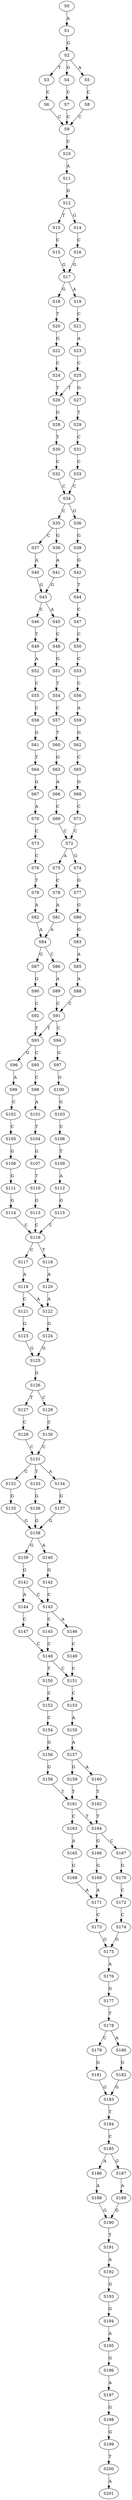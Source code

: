 strict digraph  {
	S0 -> S1 [ label = A ];
	S1 -> S2 [ label = G ];
	S2 -> S3 [ label = T ];
	S2 -> S4 [ label = G ];
	S2 -> S5 [ label = A ];
	S3 -> S6 [ label = C ];
	S4 -> S7 [ label = C ];
	S5 -> S8 [ label = C ];
	S6 -> S9 [ label = C ];
	S7 -> S9 [ label = C ];
	S8 -> S9 [ label = C ];
	S9 -> S10 [ label = C ];
	S10 -> S11 [ label = A ];
	S11 -> S12 [ label = G ];
	S12 -> S13 [ label = T ];
	S12 -> S14 [ label = G ];
	S13 -> S15 [ label = C ];
	S14 -> S16 [ label = C ];
	S15 -> S17 [ label = G ];
	S16 -> S17 [ label = G ];
	S17 -> S18 [ label = G ];
	S17 -> S19 [ label = A ];
	S18 -> S20 [ label = T ];
	S19 -> S21 [ label = C ];
	S20 -> S22 [ label = G ];
	S21 -> S23 [ label = A ];
	S22 -> S24 [ label = C ];
	S23 -> S25 [ label = C ];
	S24 -> S26 [ label = T ];
	S25 -> S27 [ label = G ];
	S25 -> S26 [ label = T ];
	S26 -> S28 [ label = G ];
	S27 -> S29 [ label = T ];
	S28 -> S30 [ label = T ];
	S29 -> S31 [ label = C ];
	S30 -> S32 [ label = C ];
	S31 -> S33 [ label = C ];
	S32 -> S34 [ label = C ];
	S33 -> S34 [ label = C ];
	S34 -> S35 [ label = C ];
	S34 -> S36 [ label = G ];
	S35 -> S37 [ label = C ];
	S35 -> S38 [ label = G ];
	S36 -> S39 [ label = G ];
	S37 -> S40 [ label = A ];
	S38 -> S41 [ label = A ];
	S39 -> S42 [ label = G ];
	S40 -> S43 [ label = G ];
	S41 -> S43 [ label = G ];
	S42 -> S44 [ label = T ];
	S43 -> S45 [ label = A ];
	S43 -> S46 [ label = C ];
	S44 -> S47 [ label = C ];
	S45 -> S48 [ label = C ];
	S46 -> S49 [ label = T ];
	S47 -> S50 [ label = C ];
	S48 -> S51 [ label = G ];
	S49 -> S52 [ label = A ];
	S50 -> S53 [ label = C ];
	S51 -> S54 [ label = T ];
	S52 -> S55 [ label = C ];
	S53 -> S56 [ label = C ];
	S54 -> S57 [ label = C ];
	S55 -> S58 [ label = C ];
	S56 -> S59 [ label = A ];
	S57 -> S60 [ label = T ];
	S58 -> S61 [ label = G ];
	S59 -> S62 [ label = G ];
	S60 -> S63 [ label = G ];
	S61 -> S64 [ label = T ];
	S62 -> S65 [ label = C ];
	S63 -> S66 [ label = A ];
	S64 -> S67 [ label = G ];
	S65 -> S68 [ label = G ];
	S66 -> S69 [ label = C ];
	S67 -> S70 [ label = A ];
	S68 -> S71 [ label = C ];
	S69 -> S72 [ label = C ];
	S70 -> S73 [ label = C ];
	S71 -> S72 [ label = C ];
	S72 -> S74 [ label = G ];
	S72 -> S75 [ label = A ];
	S73 -> S76 [ label = C ];
	S74 -> S77 [ label = G ];
	S75 -> S78 [ label = C ];
	S76 -> S79 [ label = T ];
	S77 -> S80 [ label = G ];
	S78 -> S81 [ label = A ];
	S79 -> S82 [ label = A ];
	S80 -> S83 [ label = G ];
	S81 -> S84 [ label = A ];
	S82 -> S84 [ label = A ];
	S83 -> S85 [ label = A ];
	S84 -> S86 [ label = C ];
	S84 -> S87 [ label = G ];
	S85 -> S88 [ label = A ];
	S86 -> S89 [ label = A ];
	S87 -> S90 [ label = G ];
	S88 -> S91 [ label = C ];
	S89 -> S91 [ label = C ];
	S90 -> S92 [ label = C ];
	S91 -> S93 [ label = T ];
	S91 -> S94 [ label = C ];
	S92 -> S93 [ label = T ];
	S93 -> S95 [ label = C ];
	S93 -> S96 [ label = G ];
	S94 -> S97 [ label = G ];
	S95 -> S98 [ label = C ];
	S96 -> S99 [ label = A ];
	S97 -> S100 [ label = G ];
	S98 -> S101 [ label = A ];
	S99 -> S102 [ label = C ];
	S100 -> S103 [ label = G ];
	S101 -> S104 [ label = T ];
	S102 -> S105 [ label = C ];
	S103 -> S106 [ label = C ];
	S104 -> S107 [ label = G ];
	S105 -> S108 [ label = G ];
	S106 -> S109 [ label = T ];
	S107 -> S110 [ label = T ];
	S108 -> S111 [ label = G ];
	S109 -> S112 [ label = A ];
	S110 -> S113 [ label = G ];
	S111 -> S114 [ label = G ];
	S112 -> S115 [ label = G ];
	S113 -> S116 [ label = C ];
	S114 -> S116 [ label = C ];
	S115 -> S116 [ label = C ];
	S116 -> S117 [ label = C ];
	S116 -> S118 [ label = T ];
	S117 -> S119 [ label = A ];
	S118 -> S120 [ label = A ];
	S119 -> S121 [ label = C ];
	S119 -> S122 [ label = A ];
	S120 -> S122 [ label = A ];
	S121 -> S123 [ label = G ];
	S122 -> S124 [ label = G ];
	S123 -> S125 [ label = G ];
	S124 -> S125 [ label = G ];
	S125 -> S126 [ label = G ];
	S126 -> S127 [ label = T ];
	S126 -> S128 [ label = C ];
	S127 -> S129 [ label = C ];
	S128 -> S130 [ label = C ];
	S129 -> S131 [ label = C ];
	S130 -> S131 [ label = C ];
	S131 -> S132 [ label = C ];
	S131 -> S133 [ label = T ];
	S131 -> S134 [ label = A ];
	S132 -> S135 [ label = G ];
	S133 -> S136 [ label = G ];
	S134 -> S137 [ label = G ];
	S135 -> S138 [ label = G ];
	S136 -> S138 [ label = G ];
	S137 -> S138 [ label = G ];
	S138 -> S139 [ label = G ];
	S138 -> S140 [ label = A ];
	S139 -> S141 [ label = G ];
	S140 -> S142 [ label = G ];
	S141 -> S143 [ label = C ];
	S141 -> S144 [ label = A ];
	S142 -> S143 [ label = C ];
	S143 -> S145 [ label = C ];
	S143 -> S146 [ label = A ];
	S144 -> S147 [ label = C ];
	S145 -> S148 [ label = C ];
	S146 -> S149 [ label = C ];
	S147 -> S148 [ label = C ];
	S148 -> S150 [ label = T ];
	S148 -> S151 [ label = C ];
	S149 -> S151 [ label = C ];
	S150 -> S152 [ label = C ];
	S151 -> S153 [ label = C ];
	S152 -> S154 [ label = C ];
	S153 -> S155 [ label = A ];
	S154 -> S156 [ label = G ];
	S155 -> S157 [ label = A ];
	S156 -> S158 [ label = G ];
	S157 -> S159 [ label = G ];
	S157 -> S160 [ label = A ];
	S158 -> S161 [ label = T ];
	S159 -> S161 [ label = T ];
	S160 -> S162 [ label = T ];
	S161 -> S163 [ label = C ];
	S161 -> S164 [ label = T ];
	S162 -> S164 [ label = T ];
	S163 -> S165 [ label = A ];
	S164 -> S166 [ label = G ];
	S164 -> S167 [ label = C ];
	S165 -> S168 [ label = G ];
	S166 -> S169 [ label = G ];
	S167 -> S170 [ label = G ];
	S168 -> S171 [ label = A ];
	S169 -> S171 [ label = A ];
	S170 -> S172 [ label = C ];
	S171 -> S173 [ label = C ];
	S172 -> S174 [ label = C ];
	S173 -> S175 [ label = G ];
	S174 -> S175 [ label = G ];
	S175 -> S176 [ label = A ];
	S176 -> S177 [ label = G ];
	S177 -> S178 [ label = T ];
	S178 -> S179 [ label = C ];
	S178 -> S180 [ label = A ];
	S179 -> S181 [ label = G ];
	S180 -> S182 [ label = G ];
	S181 -> S183 [ label = G ];
	S182 -> S183 [ label = G ];
	S183 -> S184 [ label = T ];
	S184 -> S185 [ label = C ];
	S185 -> S186 [ label = A ];
	S185 -> S187 [ label = G ];
	S186 -> S188 [ label = A ];
	S187 -> S189 [ label = A ];
	S188 -> S190 [ label = G ];
	S189 -> S190 [ label = G ];
	S190 -> S191 [ label = T ];
	S191 -> S192 [ label = A ];
	S192 -> S193 [ label = G ];
	S193 -> S194 [ label = G ];
	S194 -> S195 [ label = A ];
	S195 -> S196 [ label = G ];
	S196 -> S197 [ label = A ];
	S197 -> S198 [ label = G ];
	S198 -> S199 [ label = G ];
	S199 -> S200 [ label = T ];
	S200 -> S201 [ label = A ];
}
